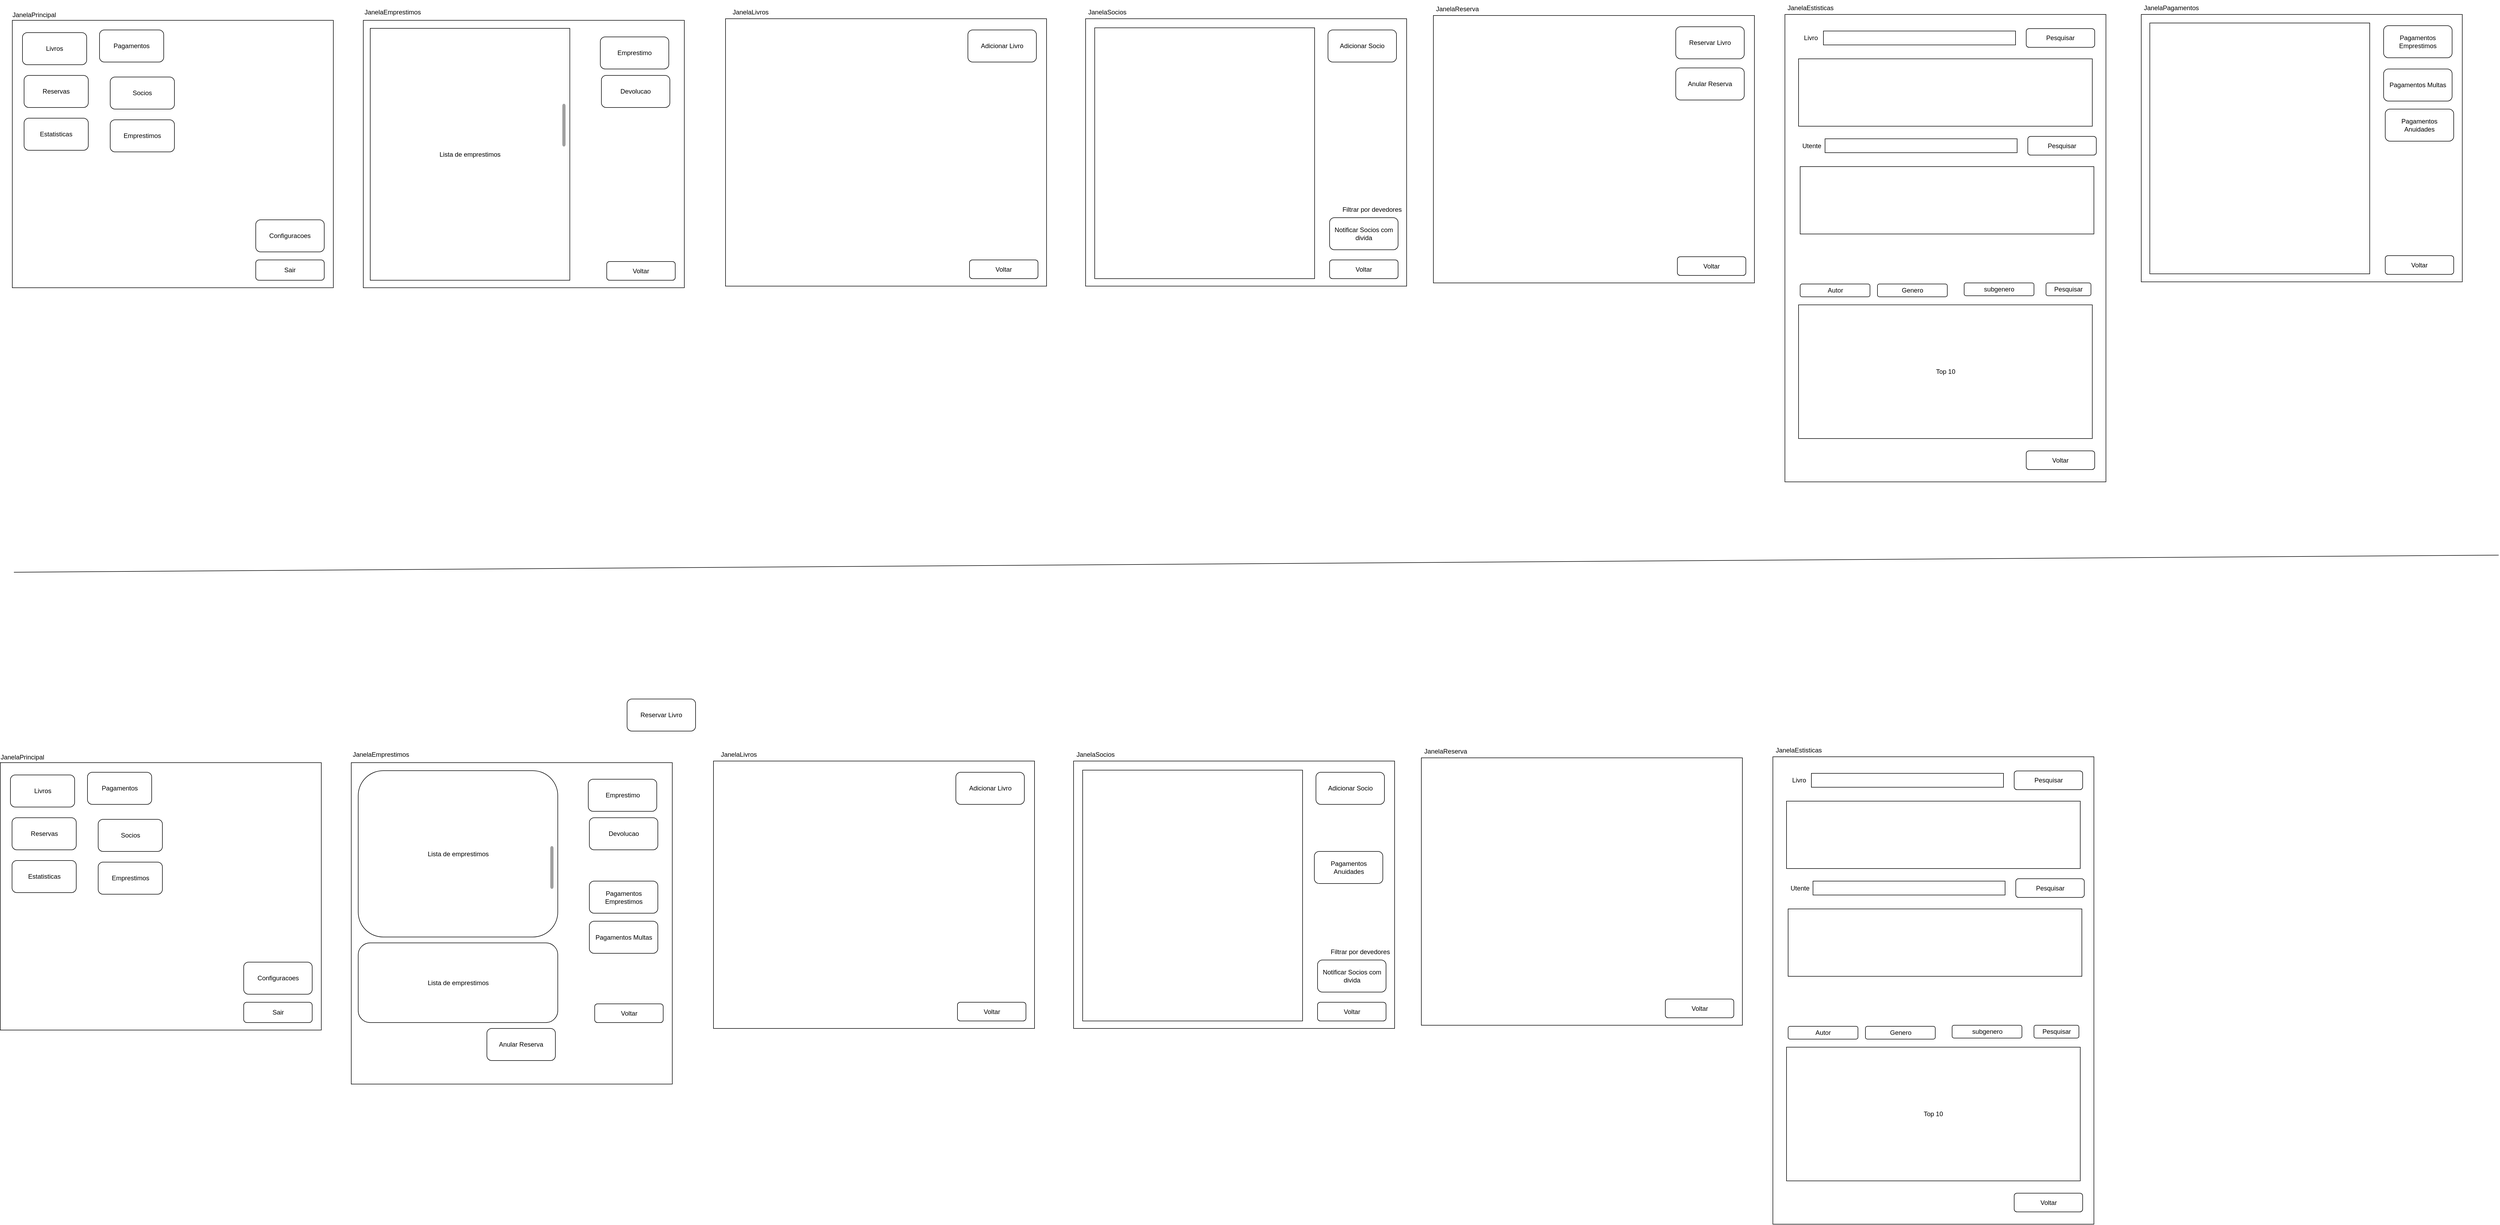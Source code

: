 <mxfile version="24.3.1" type="device">
  <diagram id="23iRSUPoRavnBvh4doch" name="Page-1">
    <mxGraphModel dx="6580" dy="3075" grid="0" gridSize="10" guides="1" tooltips="1" connect="1" arrows="1" fold="1" page="0" pageScale="1" pageWidth="827" pageHeight="1169" math="0" shadow="0">
      <root>
        <mxCell id="0" />
        <mxCell id="1" parent="0" />
        <mxCell id="NTMEfr_3e5SVXF3FYlu_-19" value="" style="rounded=0;whiteSpace=wrap;html=1;" vertex="1" parent="1">
          <mxGeometry x="-562" y="-342" width="600" height="500" as="geometry" />
        </mxCell>
        <mxCell id="NTMEfr_3e5SVXF3FYlu_-22" value="Lista de emprestimos" style="rounded=0;whiteSpace=wrap;html=1;" vertex="1" parent="1">
          <mxGeometry x="-549" y="-327" width="373" height="471" as="geometry" />
        </mxCell>
        <mxCell id="2" value="" style="rounded=0;whiteSpace=wrap;html=1;" parent="1" vertex="1">
          <mxGeometry x="-1218" y="-342" width="600" height="500" as="geometry" />
        </mxCell>
        <mxCell id="NTMEfr_3e5SVXF3FYlu_-9" value="JanelaPrincipal" style="text;html=1;align=center;verticalAlign=middle;whiteSpace=wrap;rounded=0;" vertex="1" parent="1">
          <mxGeometry x="-1207" y="-367" width="60" height="30" as="geometry" />
        </mxCell>
        <mxCell id="NTMEfr_3e5SVXF3FYlu_-10" value="Configuracoes" style="rounded=1;whiteSpace=wrap;html=1;" vertex="1" parent="1">
          <mxGeometry x="-763" y="31" width="128" height="60" as="geometry" />
        </mxCell>
        <mxCell id="NTMEfr_3e5SVXF3FYlu_-11" value="Sair" style="rounded=1;whiteSpace=wrap;html=1;" vertex="1" parent="1">
          <mxGeometry x="-763" y="106" width="128" height="38" as="geometry" />
        </mxCell>
        <mxCell id="NTMEfr_3e5SVXF3FYlu_-12" value="Emprestimos" style="rounded=1;whiteSpace=wrap;html=1;" vertex="1" parent="1">
          <mxGeometry x="-1035" y="-156" width="120" height="60" as="geometry" />
        </mxCell>
        <mxCell id="NTMEfr_3e5SVXF3FYlu_-13" value="Livros" style="rounded=1;whiteSpace=wrap;html=1;" vertex="1" parent="1">
          <mxGeometry x="-1199" y="-319" width="120" height="60" as="geometry" />
        </mxCell>
        <mxCell id="NTMEfr_3e5SVXF3FYlu_-14" value="Reservas" style="rounded=1;whiteSpace=wrap;html=1;" vertex="1" parent="1">
          <mxGeometry x="-1196" y="-239" width="120" height="60" as="geometry" />
        </mxCell>
        <mxCell id="NTMEfr_3e5SVXF3FYlu_-15" value="Socios" style="rounded=1;whiteSpace=wrap;html=1;" vertex="1" parent="1">
          <mxGeometry x="-1035" y="-236" width="120" height="60" as="geometry" />
        </mxCell>
        <mxCell id="NTMEfr_3e5SVXF3FYlu_-16" value="Pagamentos" style="rounded=1;whiteSpace=wrap;html=1;" vertex="1" parent="1">
          <mxGeometry x="-1055" y="-324" width="120" height="60" as="geometry" />
        </mxCell>
        <mxCell id="NTMEfr_3e5SVXF3FYlu_-17" value="Estatisticas" style="rounded=1;whiteSpace=wrap;html=1;" vertex="1" parent="1">
          <mxGeometry x="-1196" y="-159" width="120" height="60" as="geometry" />
        </mxCell>
        <mxCell id="NTMEfr_3e5SVXF3FYlu_-20" value="JanelaEmprestimos" style="text;html=1;align=center;verticalAlign=middle;whiteSpace=wrap;rounded=0;" vertex="1" parent="1">
          <mxGeometry x="-562" y="-372" width="110" height="30" as="geometry" />
        </mxCell>
        <mxCell id="NTMEfr_3e5SVXF3FYlu_-21" value="" style="html=1;verticalLabelPosition=bottom;labelBackgroundColor=#ffffff;verticalAlign=top;shadow=0;dashed=0;strokeWidth=2;shape=mxgraph.ios7.misc.scroll_(vertical);fillColor=#a0a0a0;" vertex="1" parent="1">
          <mxGeometry x="-190" y="-186" width="6" height="80" as="geometry" />
        </mxCell>
        <mxCell id="NTMEfr_3e5SVXF3FYlu_-23" value="Emprestimo" style="rounded=1;whiteSpace=wrap;html=1;" vertex="1" parent="1">
          <mxGeometry x="-119" y="-311" width="128" height="60" as="geometry" />
        </mxCell>
        <mxCell id="NTMEfr_3e5SVXF3FYlu_-24" value="Devolucao" style="rounded=1;whiteSpace=wrap;html=1;" vertex="1" parent="1">
          <mxGeometry x="-117" y="-239" width="128" height="60" as="geometry" />
        </mxCell>
        <mxCell id="NTMEfr_3e5SVXF3FYlu_-25" value="Voltar" style="rounded=1;whiteSpace=wrap;html=1;" vertex="1" parent="1">
          <mxGeometry x="-107" y="109" width="128" height="35" as="geometry" />
        </mxCell>
        <mxCell id="NTMEfr_3e5SVXF3FYlu_-26" value="" style="rounded=0;whiteSpace=wrap;html=1;" vertex="1" parent="1">
          <mxGeometry x="115" y="-345" width="600" height="500" as="geometry" />
        </mxCell>
        <mxCell id="NTMEfr_3e5SVXF3FYlu_-28" value="JanelaLivros" style="text;html=1;align=center;verticalAlign=middle;whiteSpace=wrap;rounded=0;" vertex="1" parent="1">
          <mxGeometry x="107" y="-372" width="110" height="30" as="geometry" />
        </mxCell>
        <mxCell id="NTMEfr_3e5SVXF3FYlu_-30" value="Adicionar Livro" style="rounded=1;whiteSpace=wrap;html=1;" vertex="1" parent="1">
          <mxGeometry x="568" y="-324" width="128" height="60" as="geometry" />
        </mxCell>
        <mxCell id="NTMEfr_3e5SVXF3FYlu_-31" value="Voltar" style="rounded=1;whiteSpace=wrap;html=1;" vertex="1" parent="1">
          <mxGeometry x="571" y="106" width="128" height="35" as="geometry" />
        </mxCell>
        <mxCell id="NTMEfr_3e5SVXF3FYlu_-32" value="" style="rounded=0;whiteSpace=wrap;html=1;" vertex="1" parent="1">
          <mxGeometry x="788" y="-345" width="600" height="500" as="geometry" />
        </mxCell>
        <mxCell id="NTMEfr_3e5SVXF3FYlu_-33" value="JanelaSocios" style="text;html=1;align=left;verticalAlign=middle;whiteSpace=wrap;rounded=0;" vertex="1" parent="1">
          <mxGeometry x="791" y="-372" width="110" height="30" as="geometry" />
        </mxCell>
        <mxCell id="NTMEfr_3e5SVXF3FYlu_-34" value="Adicionar Socio" style="rounded=1;whiteSpace=wrap;html=1;" vertex="1" parent="1">
          <mxGeometry x="1241" y="-324" width="128" height="60" as="geometry" />
        </mxCell>
        <mxCell id="NTMEfr_3e5SVXF3FYlu_-35" value="Voltar" style="rounded=1;whiteSpace=wrap;html=1;" vertex="1" parent="1">
          <mxGeometry x="1244" y="106" width="128" height="35" as="geometry" />
        </mxCell>
        <mxCell id="NTMEfr_3e5SVXF3FYlu_-36" value="" style="rounded=0;whiteSpace=wrap;html=1;" vertex="1" parent="1">
          <mxGeometry x="1438" y="-351" width="600" height="500" as="geometry" />
        </mxCell>
        <mxCell id="NTMEfr_3e5SVXF3FYlu_-37" value="JanelaReserva" style="text;html=1;align=left;verticalAlign=middle;whiteSpace=wrap;rounded=0;" vertex="1" parent="1">
          <mxGeometry x="1441" y="-378" width="110" height="30" as="geometry" />
        </mxCell>
        <mxCell id="NTMEfr_3e5SVXF3FYlu_-38" value="Reservar Livro" style="rounded=1;whiteSpace=wrap;html=1;" vertex="1" parent="1">
          <mxGeometry x="1891" y="-330" width="128" height="60" as="geometry" />
        </mxCell>
        <mxCell id="NTMEfr_3e5SVXF3FYlu_-39" value="Voltar" style="rounded=1;whiteSpace=wrap;html=1;" vertex="1" parent="1">
          <mxGeometry x="1894" y="100" width="128" height="35" as="geometry" />
        </mxCell>
        <mxCell id="NTMEfr_3e5SVXF3FYlu_-40" value="Anular Reserva" style="rounded=1;whiteSpace=wrap;html=1;" vertex="1" parent="1">
          <mxGeometry x="1891" y="-253" width="128" height="60" as="geometry" />
        </mxCell>
        <mxCell id="NTMEfr_3e5SVXF3FYlu_-41" value="" style="rounded=0;whiteSpace=wrap;html=1;" vertex="1" parent="1">
          <mxGeometry x="2095" y="-353" width="600" height="874" as="geometry" />
        </mxCell>
        <mxCell id="NTMEfr_3e5SVXF3FYlu_-42" value="JanelaEstisticas" style="text;html=1;align=left;verticalAlign=middle;whiteSpace=wrap;rounded=0;" vertex="1" parent="1">
          <mxGeometry x="2098" y="-380" width="110" height="30" as="geometry" />
        </mxCell>
        <mxCell id="NTMEfr_3e5SVXF3FYlu_-44" value="Voltar" style="rounded=1;whiteSpace=wrap;html=1;" vertex="1" parent="1">
          <mxGeometry x="2546" y="463" width="128" height="35" as="geometry" />
        </mxCell>
        <mxCell id="NTMEfr_3e5SVXF3FYlu_-46" value="" style="rounded=0;whiteSpace=wrap;html=1;" vertex="1" parent="1">
          <mxGeometry x="2167" y="-322" width="359" height="26" as="geometry" />
        </mxCell>
        <mxCell id="NTMEfr_3e5SVXF3FYlu_-47" value="Livro&amp;nbsp;" style="text;html=1;align=right;verticalAlign=middle;whiteSpace=wrap;rounded=0;" vertex="1" parent="1">
          <mxGeometry x="2102" y="-324" width="60" height="30" as="geometry" />
        </mxCell>
        <mxCell id="NTMEfr_3e5SVXF3FYlu_-49" value="Pesquisar" style="rounded=1;whiteSpace=wrap;html=1;" vertex="1" parent="1">
          <mxGeometry x="2546" y="-326.5" width="128" height="35" as="geometry" />
        </mxCell>
        <mxCell id="NTMEfr_3e5SVXF3FYlu_-50" value="" style="rounded=0;whiteSpace=wrap;html=1;" vertex="1" parent="1">
          <mxGeometry x="2120.5" y="-270" width="549" height="126" as="geometry" />
        </mxCell>
        <mxCell id="NTMEfr_3e5SVXF3FYlu_-53" value="" style="rounded=0;whiteSpace=wrap;html=1;" vertex="1" parent="1">
          <mxGeometry x="2170" y="-120.5" width="359" height="26" as="geometry" />
        </mxCell>
        <mxCell id="NTMEfr_3e5SVXF3FYlu_-54" value="Utente" style="text;html=1;align=right;verticalAlign=middle;whiteSpace=wrap;rounded=0;" vertex="1" parent="1">
          <mxGeometry x="2105" y="-122.5" width="60" height="30" as="geometry" />
        </mxCell>
        <mxCell id="NTMEfr_3e5SVXF3FYlu_-55" value="Pesquisar" style="rounded=1;whiteSpace=wrap;html=1;" vertex="1" parent="1">
          <mxGeometry x="2549" y="-125" width="128" height="35" as="geometry" />
        </mxCell>
        <mxCell id="NTMEfr_3e5SVXF3FYlu_-56" value="" style="rounded=0;whiteSpace=wrap;html=1;" vertex="1" parent="1">
          <mxGeometry x="2123.5" y="-68.5" width="549" height="126" as="geometry" />
        </mxCell>
        <mxCell id="NTMEfr_3e5SVXF3FYlu_-57" value="Top 10" style="rounded=0;whiteSpace=wrap;html=1;rotation=0;" vertex="1" parent="1">
          <mxGeometry x="2120.5" y="190" width="549" height="250" as="geometry" />
        </mxCell>
        <mxCell id="NTMEfr_3e5SVXF3FYlu_-58" value="Autor" style="rounded=1;whiteSpace=wrap;html=1;" vertex="1" parent="1">
          <mxGeometry x="2123.5" y="151" width="130.5" height="24" as="geometry" />
        </mxCell>
        <mxCell id="NTMEfr_3e5SVXF3FYlu_-59" value="Genero" style="rounded=1;whiteSpace=wrap;html=1;" vertex="1" parent="1">
          <mxGeometry x="2268" y="151" width="130.5" height="24" as="geometry" />
        </mxCell>
        <mxCell id="NTMEfr_3e5SVXF3FYlu_-60" value="subgenero" style="rounded=1;whiteSpace=wrap;html=1;" vertex="1" parent="1">
          <mxGeometry x="2430" y="149" width="130.5" height="24" as="geometry" />
        </mxCell>
        <mxCell id="NTMEfr_3e5SVXF3FYlu_-61" value="Pesquisar" style="rounded=1;whiteSpace=wrap;html=1;" vertex="1" parent="1">
          <mxGeometry x="2583" y="149" width="84" height="24" as="geometry" />
        </mxCell>
        <mxCell id="NTMEfr_3e5SVXF3FYlu_-63" value="" style="rounded=0;whiteSpace=wrap;html=1;" vertex="1" parent="1">
          <mxGeometry x="2761" y="-353" width="600" height="500" as="geometry" />
        </mxCell>
        <mxCell id="NTMEfr_3e5SVXF3FYlu_-64" value="JanelaPagamentos" style="text;html=1;align=left;verticalAlign=middle;whiteSpace=wrap;rounded=0;" vertex="1" parent="1">
          <mxGeometry x="2764" y="-380" width="110" height="30" as="geometry" />
        </mxCell>
        <mxCell id="NTMEfr_3e5SVXF3FYlu_-65" value="Pagamentos Emprestimos" style="rounded=1;whiteSpace=wrap;html=1;" vertex="1" parent="1">
          <mxGeometry x="3214" y="-332" width="128" height="60" as="geometry" />
        </mxCell>
        <mxCell id="NTMEfr_3e5SVXF3FYlu_-66" value="Voltar" style="rounded=1;whiteSpace=wrap;html=1;" vertex="1" parent="1">
          <mxGeometry x="3217" y="98" width="128" height="35" as="geometry" />
        </mxCell>
        <mxCell id="NTMEfr_3e5SVXF3FYlu_-68" value="Pagamentos Multas" style="rounded=1;whiteSpace=wrap;html=1;" vertex="1" parent="1">
          <mxGeometry x="3214" y="-251" width="128" height="60" as="geometry" />
        </mxCell>
        <mxCell id="NTMEfr_3e5SVXF3FYlu_-69" value="Pagamentos Anuidades" style="rounded=1;whiteSpace=wrap;html=1;" vertex="1" parent="1">
          <mxGeometry x="3217" y="-176" width="128" height="60" as="geometry" />
        </mxCell>
        <mxCell id="NTMEfr_3e5SVXF3FYlu_-70" value="" style="rounded=0;whiteSpace=wrap;html=1;" vertex="1" parent="1">
          <mxGeometry x="2777" y="-337" width="411" height="469" as="geometry" />
        </mxCell>
        <mxCell id="NTMEfr_3e5SVXF3FYlu_-71" value="" style="rounded=0;whiteSpace=wrap;html=1;" vertex="1" parent="1">
          <mxGeometry x="805" y="-328" width="411" height="469" as="geometry" />
        </mxCell>
        <mxCell id="NTMEfr_3e5SVXF3FYlu_-72" value="Notificar Socios com divida" style="rounded=1;whiteSpace=wrap;html=1;" vertex="1" parent="1">
          <mxGeometry x="1244" y="27" width="128" height="60" as="geometry" />
        </mxCell>
        <mxCell id="NTMEfr_3e5SVXF3FYlu_-73" value="" style="shape=image;html=1;verticalAlign=top;verticalLabelPosition=bottom;labelBackgroundColor=#ffffff;imageAspect=0;aspect=fixed;image=https://cdn2.iconfinder.com/data/icons/boxicons-regular-vol-1/24/bx-check-square-128.png" vertex="1" parent="1">
          <mxGeometry x="1244" y="3" width="19" height="19" as="geometry" />
        </mxCell>
        <mxCell id="NTMEfr_3e5SVXF3FYlu_-74" value="Filtrar por devedores" style="text;html=1;align=center;verticalAlign=middle;whiteSpace=wrap;rounded=0;" vertex="1" parent="1">
          <mxGeometry x="1259" y="-3" width="129" height="30" as="geometry" />
        </mxCell>
        <mxCell id="NTMEfr_3e5SVXF3FYlu_-85" value="" style="endArrow=none;html=1;rounded=0;" edge="1" parent="1">
          <mxGeometry width="50" height="50" relative="1" as="geometry">
            <mxPoint x="-1215" y="690" as="sourcePoint" />
            <mxPoint x="3429" y="658" as="targetPoint" />
          </mxGeometry>
        </mxCell>
        <mxCell id="NTMEfr_3e5SVXF3FYlu_-86" value="" style="rounded=0;whiteSpace=wrap;html=1;" vertex="1" parent="1">
          <mxGeometry x="-584.5" y="1046" width="600" height="601" as="geometry" />
        </mxCell>
        <mxCell id="NTMEfr_3e5SVXF3FYlu_-87" value="Lista de emprestimos" style="rounded=1;whiteSpace=wrap;html=1;" vertex="1" parent="1">
          <mxGeometry x="-571.5" y="1061" width="373" height="311" as="geometry" />
        </mxCell>
        <mxCell id="NTMEfr_3e5SVXF3FYlu_-88" value="" style="rounded=0;whiteSpace=wrap;html=1;" vertex="1" parent="1">
          <mxGeometry x="-1240.5" y="1046" width="600" height="500" as="geometry" />
        </mxCell>
        <mxCell id="NTMEfr_3e5SVXF3FYlu_-89" value="JanelaPrincipal" style="text;html=1;align=center;verticalAlign=middle;whiteSpace=wrap;rounded=0;" vertex="1" parent="1">
          <mxGeometry x="-1229.5" y="1021" width="60" height="30" as="geometry" />
        </mxCell>
        <mxCell id="NTMEfr_3e5SVXF3FYlu_-90" value="Configuracoes" style="rounded=1;whiteSpace=wrap;html=1;" vertex="1" parent="1">
          <mxGeometry x="-785.5" y="1419" width="128" height="60" as="geometry" />
        </mxCell>
        <mxCell id="NTMEfr_3e5SVXF3FYlu_-91" value="Sair" style="rounded=1;whiteSpace=wrap;html=1;" vertex="1" parent="1">
          <mxGeometry x="-785.5" y="1494" width="128" height="38" as="geometry" />
        </mxCell>
        <mxCell id="NTMEfr_3e5SVXF3FYlu_-92" value="Emprestimos" style="rounded=1;whiteSpace=wrap;html=1;" vertex="1" parent="1">
          <mxGeometry x="-1057.5" y="1232" width="120" height="60" as="geometry" />
        </mxCell>
        <mxCell id="NTMEfr_3e5SVXF3FYlu_-93" value="Livros" style="rounded=1;whiteSpace=wrap;html=1;" vertex="1" parent="1">
          <mxGeometry x="-1221.5" y="1069" width="120" height="60" as="geometry" />
        </mxCell>
        <mxCell id="NTMEfr_3e5SVXF3FYlu_-94" value="Reservas" style="rounded=1;whiteSpace=wrap;html=1;" vertex="1" parent="1">
          <mxGeometry x="-1218.5" y="1149" width="120" height="60" as="geometry" />
        </mxCell>
        <mxCell id="NTMEfr_3e5SVXF3FYlu_-95" value="Socios" style="rounded=1;whiteSpace=wrap;html=1;" vertex="1" parent="1">
          <mxGeometry x="-1057.5" y="1152" width="120" height="60" as="geometry" />
        </mxCell>
        <mxCell id="NTMEfr_3e5SVXF3FYlu_-96" value="Pagamentos" style="rounded=1;whiteSpace=wrap;html=1;" vertex="1" parent="1">
          <mxGeometry x="-1077.5" y="1064" width="120" height="60" as="geometry" />
        </mxCell>
        <mxCell id="NTMEfr_3e5SVXF3FYlu_-97" value="Estatisticas" style="rounded=1;whiteSpace=wrap;html=1;" vertex="1" parent="1">
          <mxGeometry x="-1218.5" y="1229" width="120" height="60" as="geometry" />
        </mxCell>
        <mxCell id="NTMEfr_3e5SVXF3FYlu_-98" value="JanelaEmprestimos" style="text;html=1;align=center;verticalAlign=middle;whiteSpace=wrap;rounded=0;" vertex="1" parent="1">
          <mxGeometry x="-584.5" y="1016" width="110" height="30" as="geometry" />
        </mxCell>
        <mxCell id="NTMEfr_3e5SVXF3FYlu_-99" value="" style="html=1;verticalLabelPosition=bottom;labelBackgroundColor=#ffffff;verticalAlign=top;shadow=0;dashed=0;strokeWidth=2;shape=mxgraph.ios7.misc.scroll_(vertical);fillColor=#a0a0a0;" vertex="1" parent="1">
          <mxGeometry x="-212.5" y="1202" width="6" height="80" as="geometry" />
        </mxCell>
        <mxCell id="NTMEfr_3e5SVXF3FYlu_-100" value="Emprestimo" style="rounded=1;whiteSpace=wrap;html=1;" vertex="1" parent="1">
          <mxGeometry x="-141.5" y="1077" width="128" height="60" as="geometry" />
        </mxCell>
        <mxCell id="NTMEfr_3e5SVXF3FYlu_-101" value="Devolucao" style="rounded=1;whiteSpace=wrap;html=1;" vertex="1" parent="1">
          <mxGeometry x="-139.5" y="1149" width="128" height="60" as="geometry" />
        </mxCell>
        <mxCell id="NTMEfr_3e5SVXF3FYlu_-102" value="Voltar" style="rounded=1;whiteSpace=wrap;html=1;" vertex="1" parent="1">
          <mxGeometry x="-129.5" y="1497" width="128" height="35" as="geometry" />
        </mxCell>
        <mxCell id="NTMEfr_3e5SVXF3FYlu_-103" value="" style="rounded=0;whiteSpace=wrap;html=1;" vertex="1" parent="1">
          <mxGeometry x="92.5" y="1043" width="600" height="500" as="geometry" />
        </mxCell>
        <mxCell id="NTMEfr_3e5SVXF3FYlu_-104" value="JanelaLivros" style="text;html=1;align=center;verticalAlign=middle;whiteSpace=wrap;rounded=0;" vertex="1" parent="1">
          <mxGeometry x="84.5" y="1016" width="110" height="30" as="geometry" />
        </mxCell>
        <mxCell id="NTMEfr_3e5SVXF3FYlu_-105" value="Adicionar Livro" style="rounded=1;whiteSpace=wrap;html=1;" vertex="1" parent="1">
          <mxGeometry x="545.5" y="1064" width="128" height="60" as="geometry" />
        </mxCell>
        <mxCell id="NTMEfr_3e5SVXF3FYlu_-106" value="Voltar" style="rounded=1;whiteSpace=wrap;html=1;" vertex="1" parent="1">
          <mxGeometry x="548.5" y="1494" width="128" height="35" as="geometry" />
        </mxCell>
        <mxCell id="NTMEfr_3e5SVXF3FYlu_-107" value="" style="rounded=0;whiteSpace=wrap;html=1;" vertex="1" parent="1">
          <mxGeometry x="765.5" y="1043" width="600" height="500" as="geometry" />
        </mxCell>
        <mxCell id="NTMEfr_3e5SVXF3FYlu_-108" value="JanelaSocios" style="text;html=1;align=left;verticalAlign=middle;whiteSpace=wrap;rounded=0;" vertex="1" parent="1">
          <mxGeometry x="768.5" y="1016" width="110" height="30" as="geometry" />
        </mxCell>
        <mxCell id="NTMEfr_3e5SVXF3FYlu_-109" value="Adicionar Socio" style="rounded=1;whiteSpace=wrap;html=1;" vertex="1" parent="1">
          <mxGeometry x="1218.5" y="1064" width="128" height="60" as="geometry" />
        </mxCell>
        <mxCell id="NTMEfr_3e5SVXF3FYlu_-110" value="Voltar" style="rounded=1;whiteSpace=wrap;html=1;" vertex="1" parent="1">
          <mxGeometry x="1221.5" y="1494" width="128" height="35" as="geometry" />
        </mxCell>
        <mxCell id="NTMEfr_3e5SVXF3FYlu_-111" value="" style="rounded=0;whiteSpace=wrap;html=1;" vertex="1" parent="1">
          <mxGeometry x="1415.5" y="1037" width="600" height="500" as="geometry" />
        </mxCell>
        <mxCell id="NTMEfr_3e5SVXF3FYlu_-112" value="JanelaReserva" style="text;html=1;align=left;verticalAlign=middle;whiteSpace=wrap;rounded=0;" vertex="1" parent="1">
          <mxGeometry x="1418.5" y="1010" width="110" height="30" as="geometry" />
        </mxCell>
        <mxCell id="NTMEfr_3e5SVXF3FYlu_-113" value="Reservar Livro" style="rounded=1;whiteSpace=wrap;html=1;" vertex="1" parent="1">
          <mxGeometry x="-69" y="927" width="128" height="60" as="geometry" />
        </mxCell>
        <mxCell id="NTMEfr_3e5SVXF3FYlu_-114" value="Voltar" style="rounded=1;whiteSpace=wrap;html=1;" vertex="1" parent="1">
          <mxGeometry x="1871.5" y="1488" width="128" height="35" as="geometry" />
        </mxCell>
        <mxCell id="NTMEfr_3e5SVXF3FYlu_-115" value="Anular Reserva" style="rounded=1;whiteSpace=wrap;html=1;" vertex="1" parent="1">
          <mxGeometry x="-331" y="1543" width="128" height="60" as="geometry" />
        </mxCell>
        <mxCell id="NTMEfr_3e5SVXF3FYlu_-116" value="" style="rounded=0;whiteSpace=wrap;html=1;" vertex="1" parent="1">
          <mxGeometry x="2072.5" y="1035" width="600" height="874" as="geometry" />
        </mxCell>
        <mxCell id="NTMEfr_3e5SVXF3FYlu_-117" value="JanelaEstisticas" style="text;html=1;align=left;verticalAlign=middle;whiteSpace=wrap;rounded=0;" vertex="1" parent="1">
          <mxGeometry x="2075.5" y="1008" width="110" height="30" as="geometry" />
        </mxCell>
        <mxCell id="NTMEfr_3e5SVXF3FYlu_-118" value="Voltar" style="rounded=1;whiteSpace=wrap;html=1;" vertex="1" parent="1">
          <mxGeometry x="2523.5" y="1851" width="128" height="35" as="geometry" />
        </mxCell>
        <mxCell id="NTMEfr_3e5SVXF3FYlu_-119" value="" style="rounded=0;whiteSpace=wrap;html=1;" vertex="1" parent="1">
          <mxGeometry x="2144.5" y="1066" width="359" height="26" as="geometry" />
        </mxCell>
        <mxCell id="NTMEfr_3e5SVXF3FYlu_-120" value="Livro&amp;nbsp;" style="text;html=1;align=right;verticalAlign=middle;whiteSpace=wrap;rounded=0;" vertex="1" parent="1">
          <mxGeometry x="2079.5" y="1064" width="60" height="30" as="geometry" />
        </mxCell>
        <mxCell id="NTMEfr_3e5SVXF3FYlu_-121" value="Pesquisar" style="rounded=1;whiteSpace=wrap;html=1;" vertex="1" parent="1">
          <mxGeometry x="2523.5" y="1061.5" width="128" height="35" as="geometry" />
        </mxCell>
        <mxCell id="NTMEfr_3e5SVXF3FYlu_-122" value="" style="rounded=0;whiteSpace=wrap;html=1;" vertex="1" parent="1">
          <mxGeometry x="2098" y="1118" width="549" height="126" as="geometry" />
        </mxCell>
        <mxCell id="NTMEfr_3e5SVXF3FYlu_-123" value="" style="rounded=0;whiteSpace=wrap;html=1;" vertex="1" parent="1">
          <mxGeometry x="2147.5" y="1267.5" width="359" height="26" as="geometry" />
        </mxCell>
        <mxCell id="NTMEfr_3e5SVXF3FYlu_-124" value="Utente" style="text;html=1;align=right;verticalAlign=middle;whiteSpace=wrap;rounded=0;" vertex="1" parent="1">
          <mxGeometry x="2082.5" y="1265.5" width="60" height="30" as="geometry" />
        </mxCell>
        <mxCell id="NTMEfr_3e5SVXF3FYlu_-125" value="Pesquisar" style="rounded=1;whiteSpace=wrap;html=1;" vertex="1" parent="1">
          <mxGeometry x="2526.5" y="1263" width="128" height="35" as="geometry" />
        </mxCell>
        <mxCell id="NTMEfr_3e5SVXF3FYlu_-126" value="" style="rounded=0;whiteSpace=wrap;html=1;" vertex="1" parent="1">
          <mxGeometry x="2101" y="1319.5" width="549" height="126" as="geometry" />
        </mxCell>
        <mxCell id="NTMEfr_3e5SVXF3FYlu_-127" value="Top 10" style="rounded=0;whiteSpace=wrap;html=1;rotation=0;" vertex="1" parent="1">
          <mxGeometry x="2098" y="1578" width="549" height="250" as="geometry" />
        </mxCell>
        <mxCell id="NTMEfr_3e5SVXF3FYlu_-128" value="Autor" style="rounded=1;whiteSpace=wrap;html=1;" vertex="1" parent="1">
          <mxGeometry x="2101" y="1539" width="130.5" height="24" as="geometry" />
        </mxCell>
        <mxCell id="NTMEfr_3e5SVXF3FYlu_-129" value="Genero" style="rounded=1;whiteSpace=wrap;html=1;" vertex="1" parent="1">
          <mxGeometry x="2245.5" y="1539" width="130.5" height="24" as="geometry" />
        </mxCell>
        <mxCell id="NTMEfr_3e5SVXF3FYlu_-130" value="subgenero" style="rounded=1;whiteSpace=wrap;html=1;" vertex="1" parent="1">
          <mxGeometry x="2407.5" y="1537" width="130.5" height="24" as="geometry" />
        </mxCell>
        <mxCell id="NTMEfr_3e5SVXF3FYlu_-131" value="Pesquisar" style="rounded=1;whiteSpace=wrap;html=1;" vertex="1" parent="1">
          <mxGeometry x="2560.5" y="1537" width="84" height="24" as="geometry" />
        </mxCell>
        <mxCell id="NTMEfr_3e5SVXF3FYlu_-132" value="" style="rounded=0;whiteSpace=wrap;html=1;" vertex="1" parent="1">
          <mxGeometry x="782.5" y="1060" width="411" height="469" as="geometry" />
        </mxCell>
        <mxCell id="NTMEfr_3e5SVXF3FYlu_-133" value="Notificar Socios com divida" style="rounded=1;whiteSpace=wrap;html=1;" vertex="1" parent="1">
          <mxGeometry x="1221.5" y="1415" width="128" height="60" as="geometry" />
        </mxCell>
        <mxCell id="NTMEfr_3e5SVXF3FYlu_-134" value="" style="shape=image;html=1;verticalAlign=top;verticalLabelPosition=bottom;labelBackgroundColor=#ffffff;imageAspect=0;aspect=fixed;image=https://cdn2.iconfinder.com/data/icons/boxicons-regular-vol-1/24/bx-check-square-128.png" vertex="1" parent="1">
          <mxGeometry x="1221.5" y="1391" width="19" height="19" as="geometry" />
        </mxCell>
        <mxCell id="NTMEfr_3e5SVXF3FYlu_-135" value="Filtrar por devedores" style="text;html=1;align=center;verticalAlign=middle;whiteSpace=wrap;rounded=0;" vertex="1" parent="1">
          <mxGeometry x="1236.5" y="1385" width="129" height="30" as="geometry" />
        </mxCell>
        <mxCell id="NTMEfr_3e5SVXF3FYlu_-136" value="Pagamentos Anuidades" style="rounded=1;whiteSpace=wrap;html=1;" vertex="1" parent="1">
          <mxGeometry x="1215.5" y="1212" width="128" height="60" as="geometry" />
        </mxCell>
        <mxCell id="NTMEfr_3e5SVXF3FYlu_-143" value="Pagamentos Emprestimos" style="rounded=1;whiteSpace=wrap;html=1;" vertex="1" parent="1">
          <mxGeometry x="-139.5" y="1267.5" width="128" height="60" as="geometry" />
        </mxCell>
        <mxCell id="NTMEfr_3e5SVXF3FYlu_-144" value="Pagamentos Multas" style="rounded=1;whiteSpace=wrap;html=1;" vertex="1" parent="1">
          <mxGeometry x="-139.5" y="1342.5" width="128" height="60" as="geometry" />
        </mxCell>
        <mxCell id="NTMEfr_3e5SVXF3FYlu_-145" value="Lista de emprestimos" style="rounded=1;whiteSpace=wrap;html=1;" vertex="1" parent="1">
          <mxGeometry x="-571.5" y="1383" width="373" height="149" as="geometry" />
        </mxCell>
      </root>
    </mxGraphModel>
  </diagram>
</mxfile>
